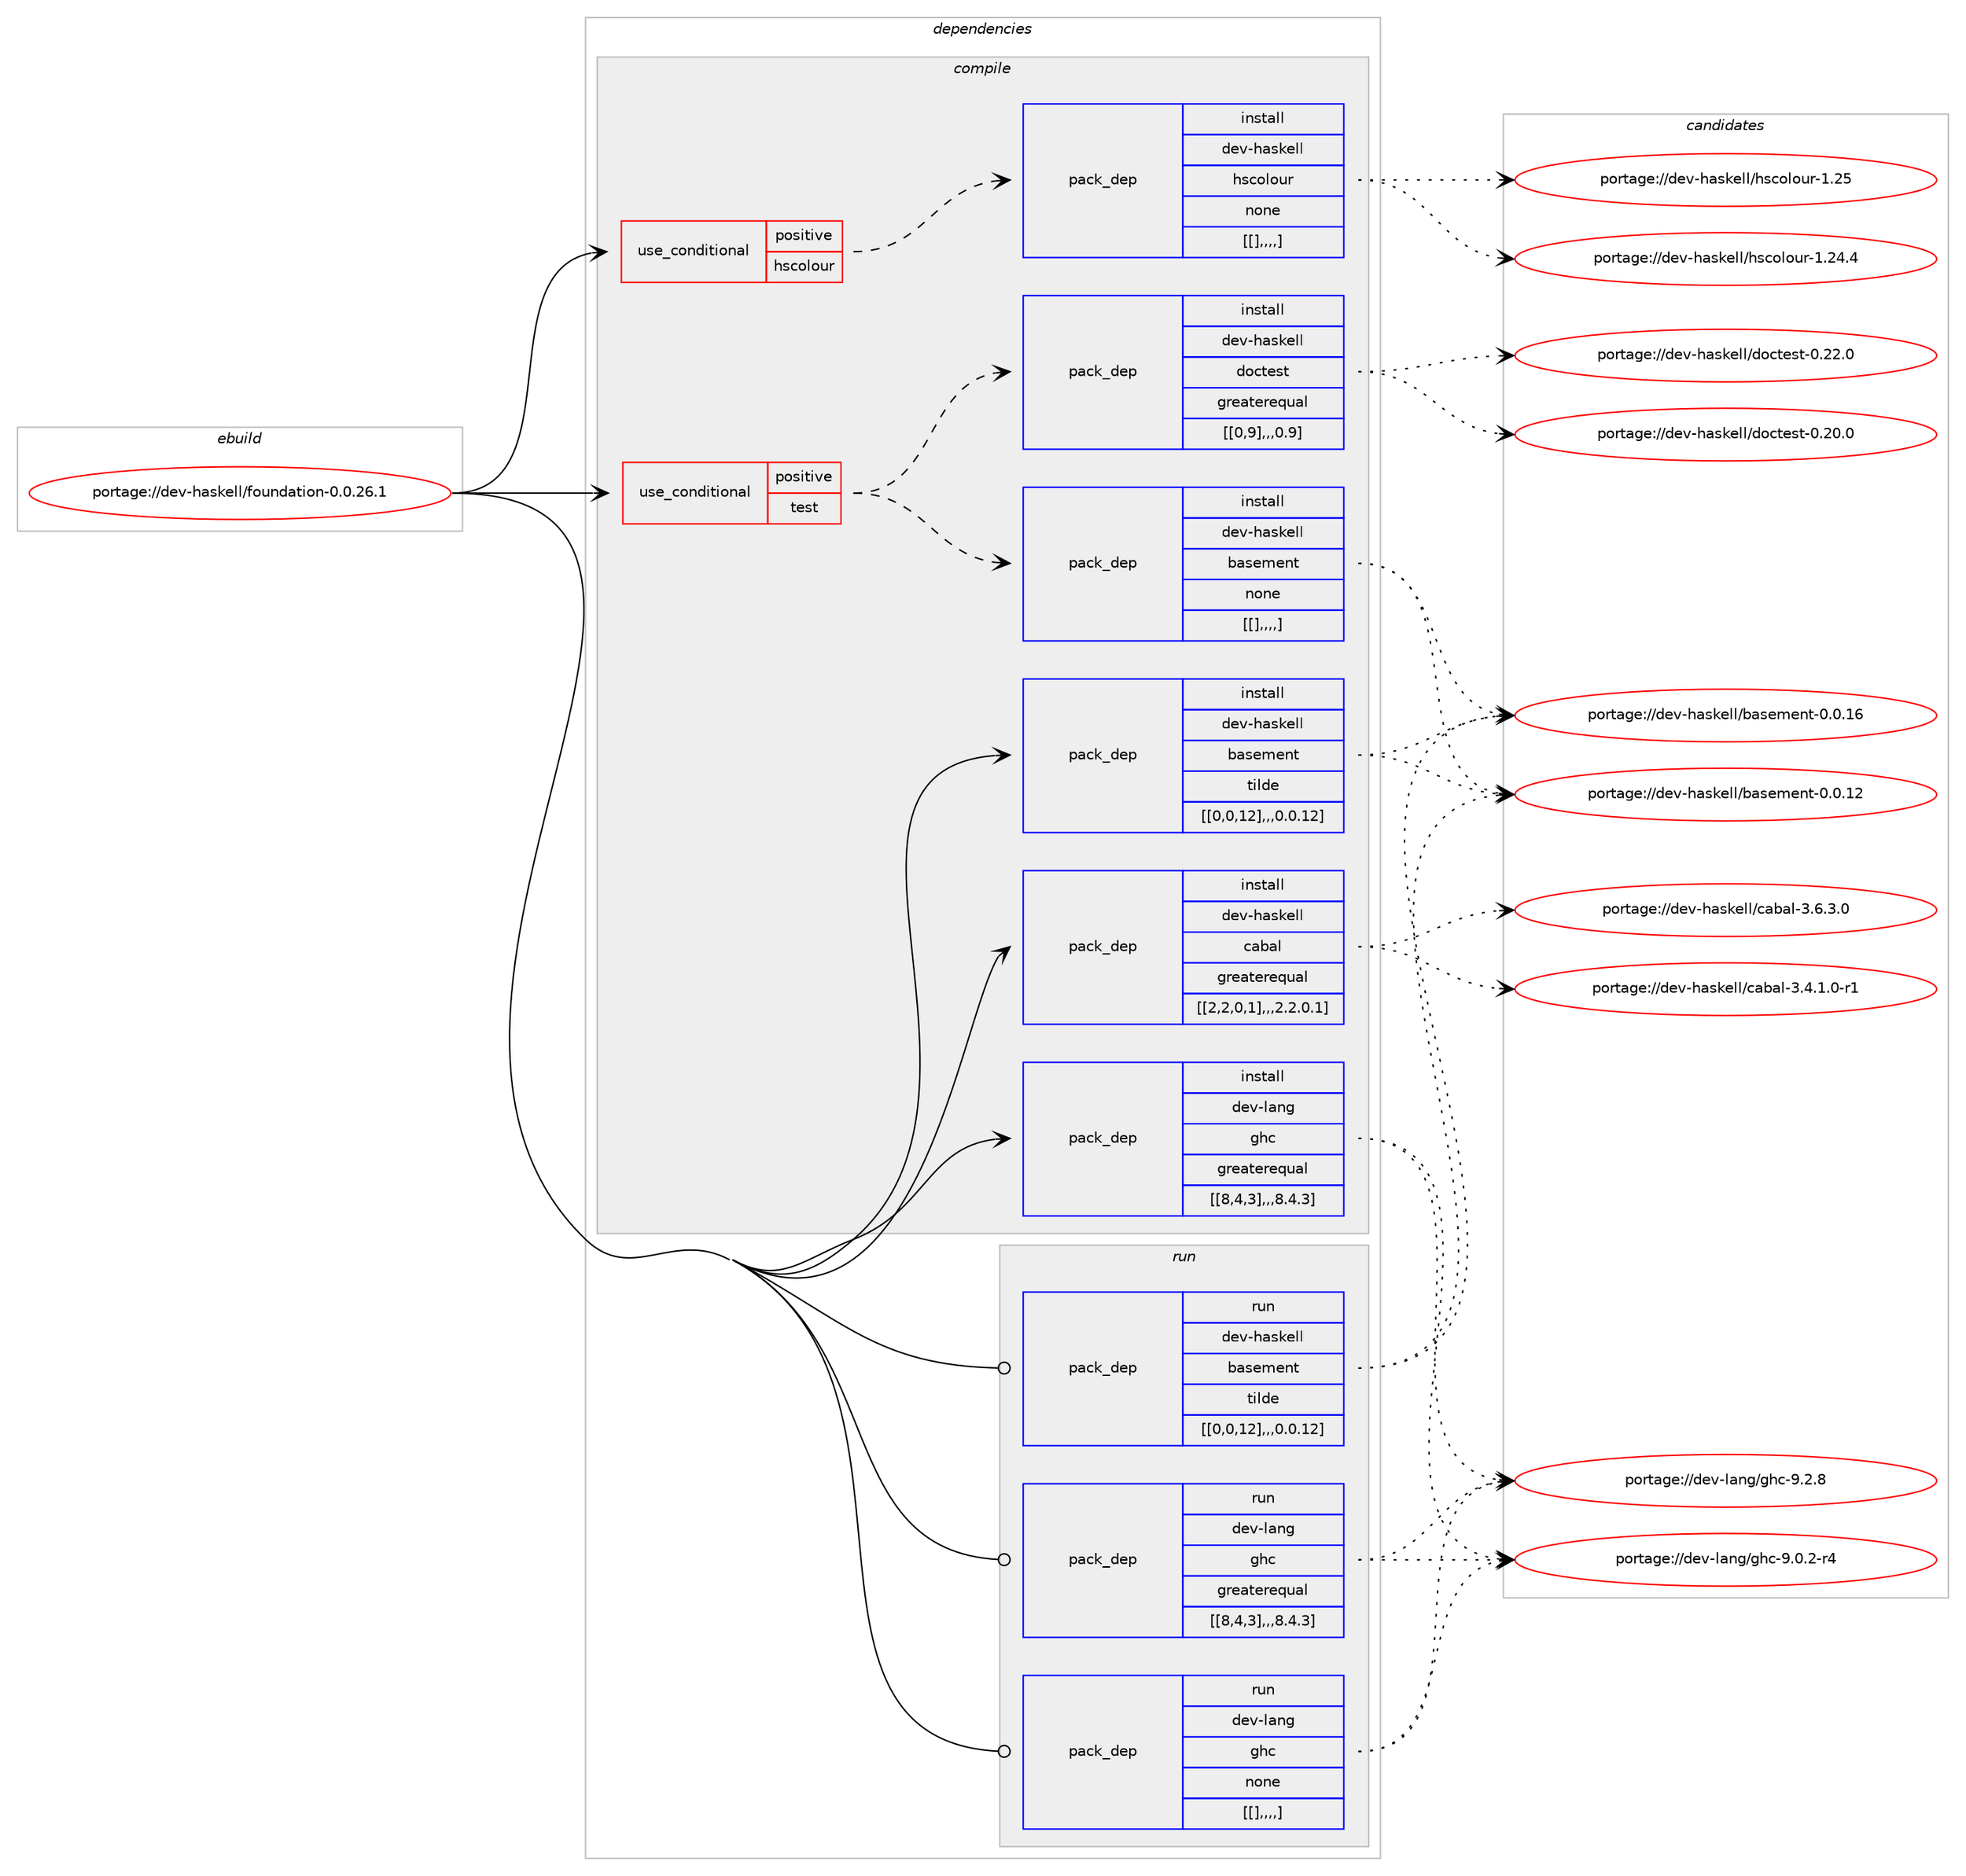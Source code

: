 digraph prolog {

# *************
# Graph options
# *************

newrank=true;
concentrate=true;
compound=true;
graph [rankdir=LR,fontname=Helvetica,fontsize=10,ranksep=1.5];#, ranksep=2.5, nodesep=0.2];
edge  [arrowhead=vee];
node  [fontname=Helvetica,fontsize=10];

# **********
# The ebuild
# **********

subgraph cluster_leftcol {
color=gray;
label=<<i>ebuild</i>>;
id [label="portage://dev-haskell/foundation-0.0.26.1", color=red, width=4, href="../dev-haskell/foundation-0.0.26.1.svg"];
}

# ****************
# The dependencies
# ****************

subgraph cluster_midcol {
color=gray;
label=<<i>dependencies</i>>;
subgraph cluster_compile {
fillcolor="#eeeeee";
style=filled;
label=<<i>compile</i>>;
subgraph cond20847 {
dependency80998 [label=<<TABLE BORDER="0" CELLBORDER="1" CELLSPACING="0" CELLPADDING="4"><TR><TD ROWSPAN="3" CELLPADDING="10">use_conditional</TD></TR><TR><TD>positive</TD></TR><TR><TD>hscolour</TD></TR></TABLE>>, shape=none, color=red];
subgraph pack59176 {
dependency80999 [label=<<TABLE BORDER="0" CELLBORDER="1" CELLSPACING="0" CELLPADDING="4" WIDTH="220"><TR><TD ROWSPAN="6" CELLPADDING="30">pack_dep</TD></TR><TR><TD WIDTH="110">install</TD></TR><TR><TD>dev-haskell</TD></TR><TR><TD>hscolour</TD></TR><TR><TD>none</TD></TR><TR><TD>[[],,,,]</TD></TR></TABLE>>, shape=none, color=blue];
}
dependency80998:e -> dependency80999:w [weight=20,style="dashed",arrowhead="vee"];
}
id:e -> dependency80998:w [weight=20,style="solid",arrowhead="vee"];
subgraph cond20848 {
dependency81000 [label=<<TABLE BORDER="0" CELLBORDER="1" CELLSPACING="0" CELLPADDING="4"><TR><TD ROWSPAN="3" CELLPADDING="10">use_conditional</TD></TR><TR><TD>positive</TD></TR><TR><TD>test</TD></TR></TABLE>>, shape=none, color=red];
subgraph pack59177 {
dependency81001 [label=<<TABLE BORDER="0" CELLBORDER="1" CELLSPACING="0" CELLPADDING="4" WIDTH="220"><TR><TD ROWSPAN="6" CELLPADDING="30">pack_dep</TD></TR><TR><TD WIDTH="110">install</TD></TR><TR><TD>dev-haskell</TD></TR><TR><TD>basement</TD></TR><TR><TD>none</TD></TR><TR><TD>[[],,,,]</TD></TR></TABLE>>, shape=none, color=blue];
}
dependency81000:e -> dependency81001:w [weight=20,style="dashed",arrowhead="vee"];
subgraph pack59178 {
dependency81002 [label=<<TABLE BORDER="0" CELLBORDER="1" CELLSPACING="0" CELLPADDING="4" WIDTH="220"><TR><TD ROWSPAN="6" CELLPADDING="30">pack_dep</TD></TR><TR><TD WIDTH="110">install</TD></TR><TR><TD>dev-haskell</TD></TR><TR><TD>doctest</TD></TR><TR><TD>greaterequal</TD></TR><TR><TD>[[0,9],,,0.9]</TD></TR></TABLE>>, shape=none, color=blue];
}
dependency81000:e -> dependency81002:w [weight=20,style="dashed",arrowhead="vee"];
}
id:e -> dependency81000:w [weight=20,style="solid",arrowhead="vee"];
subgraph pack59179 {
dependency81003 [label=<<TABLE BORDER="0" CELLBORDER="1" CELLSPACING="0" CELLPADDING="4" WIDTH="220"><TR><TD ROWSPAN="6" CELLPADDING="30">pack_dep</TD></TR><TR><TD WIDTH="110">install</TD></TR><TR><TD>dev-haskell</TD></TR><TR><TD>basement</TD></TR><TR><TD>tilde</TD></TR><TR><TD>[[0,0,12],,,0.0.12]</TD></TR></TABLE>>, shape=none, color=blue];
}
id:e -> dependency81003:w [weight=20,style="solid",arrowhead="vee"];
subgraph pack59180 {
dependency81004 [label=<<TABLE BORDER="0" CELLBORDER="1" CELLSPACING="0" CELLPADDING="4" WIDTH="220"><TR><TD ROWSPAN="6" CELLPADDING="30">pack_dep</TD></TR><TR><TD WIDTH="110">install</TD></TR><TR><TD>dev-haskell</TD></TR><TR><TD>cabal</TD></TR><TR><TD>greaterequal</TD></TR><TR><TD>[[2,2,0,1],,,2.2.0.1]</TD></TR></TABLE>>, shape=none, color=blue];
}
id:e -> dependency81004:w [weight=20,style="solid",arrowhead="vee"];
subgraph pack59181 {
dependency81005 [label=<<TABLE BORDER="0" CELLBORDER="1" CELLSPACING="0" CELLPADDING="4" WIDTH="220"><TR><TD ROWSPAN="6" CELLPADDING="30">pack_dep</TD></TR><TR><TD WIDTH="110">install</TD></TR><TR><TD>dev-lang</TD></TR><TR><TD>ghc</TD></TR><TR><TD>greaterequal</TD></TR><TR><TD>[[8,4,3],,,8.4.3]</TD></TR></TABLE>>, shape=none, color=blue];
}
id:e -> dependency81005:w [weight=20,style="solid",arrowhead="vee"];
}
subgraph cluster_compileandrun {
fillcolor="#eeeeee";
style=filled;
label=<<i>compile and run</i>>;
}
subgraph cluster_run {
fillcolor="#eeeeee";
style=filled;
label=<<i>run</i>>;
subgraph pack59182 {
dependency81006 [label=<<TABLE BORDER="0" CELLBORDER="1" CELLSPACING="0" CELLPADDING="4" WIDTH="220"><TR><TD ROWSPAN="6" CELLPADDING="30">pack_dep</TD></TR><TR><TD WIDTH="110">run</TD></TR><TR><TD>dev-haskell</TD></TR><TR><TD>basement</TD></TR><TR><TD>tilde</TD></TR><TR><TD>[[0,0,12],,,0.0.12]</TD></TR></TABLE>>, shape=none, color=blue];
}
id:e -> dependency81006:w [weight=20,style="solid",arrowhead="odot"];
subgraph pack59183 {
dependency81007 [label=<<TABLE BORDER="0" CELLBORDER="1" CELLSPACING="0" CELLPADDING="4" WIDTH="220"><TR><TD ROWSPAN="6" CELLPADDING="30">pack_dep</TD></TR><TR><TD WIDTH="110">run</TD></TR><TR><TD>dev-lang</TD></TR><TR><TD>ghc</TD></TR><TR><TD>greaterequal</TD></TR><TR><TD>[[8,4,3],,,8.4.3]</TD></TR></TABLE>>, shape=none, color=blue];
}
id:e -> dependency81007:w [weight=20,style="solid",arrowhead="odot"];
subgraph pack59184 {
dependency81008 [label=<<TABLE BORDER="0" CELLBORDER="1" CELLSPACING="0" CELLPADDING="4" WIDTH="220"><TR><TD ROWSPAN="6" CELLPADDING="30">pack_dep</TD></TR><TR><TD WIDTH="110">run</TD></TR><TR><TD>dev-lang</TD></TR><TR><TD>ghc</TD></TR><TR><TD>none</TD></TR><TR><TD>[[],,,,]</TD></TR></TABLE>>, shape=none, color=blue];
}
id:e -> dependency81008:w [weight=20,style="solid",arrowhead="odot"];
}
}

# **************
# The candidates
# **************

subgraph cluster_choices {
rank=same;
color=gray;
label=<<i>candidates</i>>;

subgraph choice59176 {
color=black;
nodesep=1;
choice100101118451049711510710110810847104115991111081111171144549465053 [label="portage://dev-haskell/hscolour-1.25", color=red, width=4,href="../dev-haskell/hscolour-1.25.svg"];
choice1001011184510497115107101108108471041159911110811111711445494650524652 [label="portage://dev-haskell/hscolour-1.24.4", color=red, width=4,href="../dev-haskell/hscolour-1.24.4.svg"];
dependency80999:e -> choice100101118451049711510710110810847104115991111081111171144549465053:w [style=dotted,weight="100"];
dependency80999:e -> choice1001011184510497115107101108108471041159911110811111711445494650524652:w [style=dotted,weight="100"];
}
subgraph choice59177 {
color=black;
nodesep=1;
choice100101118451049711510710110810847989711510110910111011645484648464954 [label="portage://dev-haskell/basement-0.0.16", color=red, width=4,href="../dev-haskell/basement-0.0.16.svg"];
choice100101118451049711510710110810847989711510110910111011645484648464950 [label="portage://dev-haskell/basement-0.0.12", color=red, width=4,href="../dev-haskell/basement-0.0.12.svg"];
dependency81001:e -> choice100101118451049711510710110810847989711510110910111011645484648464954:w [style=dotted,weight="100"];
dependency81001:e -> choice100101118451049711510710110810847989711510110910111011645484648464950:w [style=dotted,weight="100"];
}
subgraph choice59178 {
color=black;
nodesep=1;
choice1001011184510497115107101108108471001119911610111511645484650504648 [label="portage://dev-haskell/doctest-0.22.0", color=red, width=4,href="../dev-haskell/doctest-0.22.0.svg"];
choice1001011184510497115107101108108471001119911610111511645484650484648 [label="portage://dev-haskell/doctest-0.20.0", color=red, width=4,href="../dev-haskell/doctest-0.20.0.svg"];
dependency81002:e -> choice1001011184510497115107101108108471001119911610111511645484650504648:w [style=dotted,weight="100"];
dependency81002:e -> choice1001011184510497115107101108108471001119911610111511645484650484648:w [style=dotted,weight="100"];
}
subgraph choice59179 {
color=black;
nodesep=1;
choice100101118451049711510710110810847989711510110910111011645484648464954 [label="portage://dev-haskell/basement-0.0.16", color=red, width=4,href="../dev-haskell/basement-0.0.16.svg"];
choice100101118451049711510710110810847989711510110910111011645484648464950 [label="portage://dev-haskell/basement-0.0.12", color=red, width=4,href="../dev-haskell/basement-0.0.12.svg"];
dependency81003:e -> choice100101118451049711510710110810847989711510110910111011645484648464954:w [style=dotted,weight="100"];
dependency81003:e -> choice100101118451049711510710110810847989711510110910111011645484648464950:w [style=dotted,weight="100"];
}
subgraph choice59180 {
color=black;
nodesep=1;
choice100101118451049711510710110810847999798971084551465446514648 [label="portage://dev-haskell/cabal-3.6.3.0", color=red, width=4,href="../dev-haskell/cabal-3.6.3.0.svg"];
choice1001011184510497115107101108108479997989710845514652464946484511449 [label="portage://dev-haskell/cabal-3.4.1.0-r1", color=red, width=4,href="../dev-haskell/cabal-3.4.1.0-r1.svg"];
dependency81004:e -> choice100101118451049711510710110810847999798971084551465446514648:w [style=dotted,weight="100"];
dependency81004:e -> choice1001011184510497115107101108108479997989710845514652464946484511449:w [style=dotted,weight="100"];
}
subgraph choice59181 {
color=black;
nodesep=1;
choice10010111845108971101034710310499455746504656 [label="portage://dev-lang/ghc-9.2.8", color=red, width=4,href="../dev-lang/ghc-9.2.8.svg"];
choice100101118451089711010347103104994557464846504511452 [label="portage://dev-lang/ghc-9.0.2-r4", color=red, width=4,href="../dev-lang/ghc-9.0.2-r4.svg"];
dependency81005:e -> choice10010111845108971101034710310499455746504656:w [style=dotted,weight="100"];
dependency81005:e -> choice100101118451089711010347103104994557464846504511452:w [style=dotted,weight="100"];
}
subgraph choice59182 {
color=black;
nodesep=1;
choice100101118451049711510710110810847989711510110910111011645484648464954 [label="portage://dev-haskell/basement-0.0.16", color=red, width=4,href="../dev-haskell/basement-0.0.16.svg"];
choice100101118451049711510710110810847989711510110910111011645484648464950 [label="portage://dev-haskell/basement-0.0.12", color=red, width=4,href="../dev-haskell/basement-0.0.12.svg"];
dependency81006:e -> choice100101118451049711510710110810847989711510110910111011645484648464954:w [style=dotted,weight="100"];
dependency81006:e -> choice100101118451049711510710110810847989711510110910111011645484648464950:w [style=dotted,weight="100"];
}
subgraph choice59183 {
color=black;
nodesep=1;
choice10010111845108971101034710310499455746504656 [label="portage://dev-lang/ghc-9.2.8", color=red, width=4,href="../dev-lang/ghc-9.2.8.svg"];
choice100101118451089711010347103104994557464846504511452 [label="portage://dev-lang/ghc-9.0.2-r4", color=red, width=4,href="../dev-lang/ghc-9.0.2-r4.svg"];
dependency81007:e -> choice10010111845108971101034710310499455746504656:w [style=dotted,weight="100"];
dependency81007:e -> choice100101118451089711010347103104994557464846504511452:w [style=dotted,weight="100"];
}
subgraph choice59184 {
color=black;
nodesep=1;
choice10010111845108971101034710310499455746504656 [label="portage://dev-lang/ghc-9.2.8", color=red, width=4,href="../dev-lang/ghc-9.2.8.svg"];
choice100101118451089711010347103104994557464846504511452 [label="portage://dev-lang/ghc-9.0.2-r4", color=red, width=4,href="../dev-lang/ghc-9.0.2-r4.svg"];
dependency81008:e -> choice10010111845108971101034710310499455746504656:w [style=dotted,weight="100"];
dependency81008:e -> choice100101118451089711010347103104994557464846504511452:w [style=dotted,weight="100"];
}
}

}
